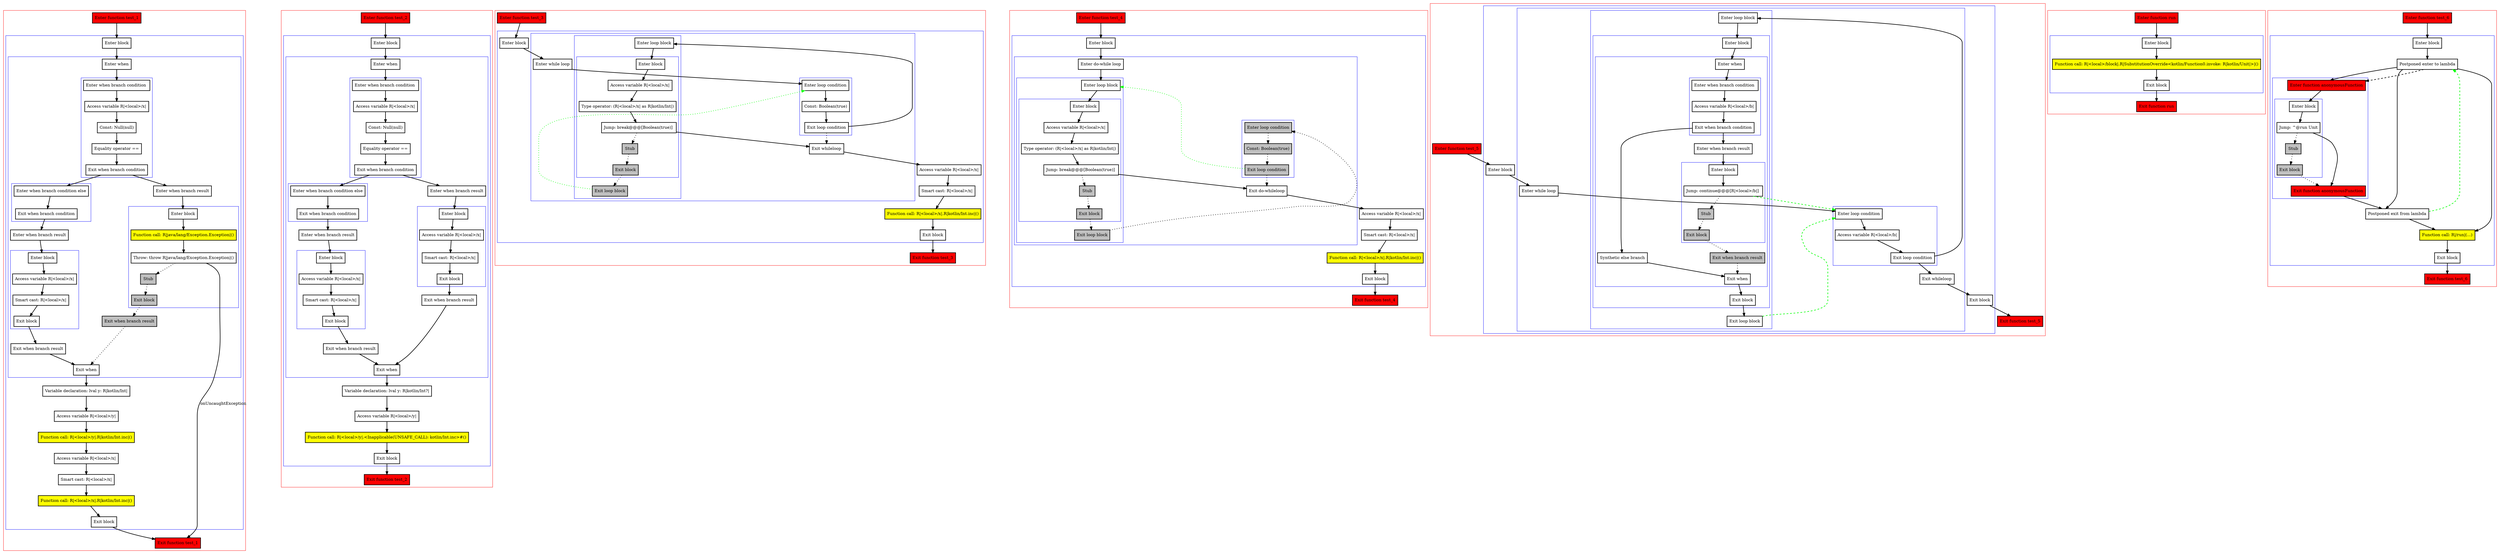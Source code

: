 digraph jumps_kt {
    graph [nodesep=3]
    node [shape=box penwidth=2]
    edge [penwidth=2]

    subgraph cluster_0 {
        color=red
        0 [label="Enter function test_1" style="filled" fillcolor=red];
        subgraph cluster_1 {
            color=blue
            1 [label="Enter block"];
            subgraph cluster_2 {
                color=blue
                2 [label="Enter when"];
                subgraph cluster_3 {
                    color=blue
                    3 [label="Enter when branch condition "];
                    4 [label="Access variable R|<local>/x|"];
                    5 [label="Const: Null(null)"];
                    6 [label="Equality operator =="];
                    7 [label="Exit when branch condition"];
                }
                subgraph cluster_4 {
                    color=blue
                    8 [label="Enter when branch condition else"];
                    9 [label="Exit when branch condition"];
                }
                10 [label="Enter when branch result"];
                subgraph cluster_5 {
                    color=blue
                    11 [label="Enter block"];
                    12 [label="Access variable R|<local>/x|"];
                    13 [label="Smart cast: R|<local>/x|"];
                    14 [label="Exit block"];
                }
                15 [label="Exit when branch result"];
                16 [label="Enter when branch result"];
                subgraph cluster_6 {
                    color=blue
                    17 [label="Enter block"];
                    18 [label="Function call: R|java/lang/Exception.Exception|()" style="filled" fillcolor=yellow];
                    19 [label="Throw: throw R|java/lang/Exception.Exception|()"];
                    20 [label="Stub" style="filled" fillcolor=gray];
                    21 [label="Exit block" style="filled" fillcolor=gray];
                }
                22 [label="Exit when branch result" style="filled" fillcolor=gray];
                23 [label="Exit when"];
            }
            24 [label="Variable declaration: lval y: R|kotlin/Int|"];
            25 [label="Access variable R|<local>/y|"];
            26 [label="Function call: R|<local>/y|.R|kotlin/Int.inc|()" style="filled" fillcolor=yellow];
            27 [label="Access variable R|<local>/x|"];
            28 [label="Smart cast: R|<local>/x|"];
            29 [label="Function call: R|<local>/x|.R|kotlin/Int.inc|()" style="filled" fillcolor=yellow];
            30 [label="Exit block"];
        }
        31 [label="Exit function test_1" style="filled" fillcolor=red];
    }
    0 -> {1};
    1 -> {2};
    2 -> {3};
    3 -> {4};
    4 -> {5};
    5 -> {6};
    6 -> {7};
    7 -> {16 8};
    8 -> {9};
    9 -> {10};
    10 -> {11};
    11 -> {12};
    12 -> {13};
    13 -> {14};
    14 -> {15};
    15 -> {23};
    16 -> {17};
    17 -> {18};
    18 -> {19};
    19 -> {31}    [label=onUncaughtException];
    19 -> {20} [style=dotted];
    20 -> {21} [style=dotted];
    21 -> {22} [style=dotted];
    22 -> {23} [style=dotted];
    23 -> {24};
    24 -> {25};
    25 -> {26};
    26 -> {27};
    27 -> {28};
    28 -> {29};
    29 -> {30};
    30 -> {31};

    subgraph cluster_7 {
        color=red
        32 [label="Enter function test_2" style="filled" fillcolor=red];
        subgraph cluster_8 {
            color=blue
            33 [label="Enter block"];
            subgraph cluster_9 {
                color=blue
                34 [label="Enter when"];
                subgraph cluster_10 {
                    color=blue
                    35 [label="Enter when branch condition "];
                    36 [label="Access variable R|<local>/x|"];
                    37 [label="Const: Null(null)"];
                    38 [label="Equality operator =="];
                    39 [label="Exit when branch condition"];
                }
                subgraph cluster_11 {
                    color=blue
                    40 [label="Enter when branch condition else"];
                    41 [label="Exit when branch condition"];
                }
                42 [label="Enter when branch result"];
                subgraph cluster_12 {
                    color=blue
                    43 [label="Enter block"];
                    44 [label="Access variable R|<local>/x|"];
                    45 [label="Smart cast: R|<local>/x|"];
                    46 [label="Exit block"];
                }
                47 [label="Exit when branch result"];
                48 [label="Enter when branch result"];
                subgraph cluster_13 {
                    color=blue
                    49 [label="Enter block"];
                    50 [label="Access variable R|<local>/x|"];
                    51 [label="Smart cast: R|<local>/x|"];
                    52 [label="Exit block"];
                }
                53 [label="Exit when branch result"];
                54 [label="Exit when"];
            }
            55 [label="Variable declaration: lval y: R|kotlin/Int?|"];
            56 [label="Access variable R|<local>/y|"];
            57 [label="Function call: R|<local>/y|.<Inapplicable(UNSAFE_CALL): kotlin/Int.inc>#()" style="filled" fillcolor=yellow];
            58 [label="Exit block"];
        }
        59 [label="Exit function test_2" style="filled" fillcolor=red];
    }
    32 -> {33};
    33 -> {34};
    34 -> {35};
    35 -> {36};
    36 -> {37};
    37 -> {38};
    38 -> {39};
    39 -> {48 40};
    40 -> {41};
    41 -> {42};
    42 -> {43};
    43 -> {44};
    44 -> {45};
    45 -> {46};
    46 -> {47};
    47 -> {54};
    48 -> {49};
    49 -> {50};
    50 -> {51};
    51 -> {52};
    52 -> {53};
    53 -> {54};
    54 -> {55};
    55 -> {56};
    56 -> {57};
    57 -> {58};
    58 -> {59};

    subgraph cluster_14 {
        color=red
        60 [label="Enter function test_3" style="filled" fillcolor=red];
        subgraph cluster_15 {
            color=blue
            61 [label="Enter block"];
            subgraph cluster_16 {
                color=blue
                62 [label="Enter while loop"];
                subgraph cluster_17 {
                    color=blue
                    63 [label="Enter loop condition"];
                    64 [label="Const: Boolean(true)"];
                    65 [label="Exit loop condition"];
                }
                subgraph cluster_18 {
                    color=blue
                    66 [label="Enter loop block"];
                    subgraph cluster_19 {
                        color=blue
                        67 [label="Enter block"];
                        68 [label="Access variable R|<local>/x|"];
                        69 [label="Type operator: (R|<local>/x| as R|kotlin/Int|)"];
                        70 [label="Jump: break@@@[Boolean(true)] "];
                        71 [label="Stub" style="filled" fillcolor=gray];
                        72 [label="Exit block" style="filled" fillcolor=gray];
                    }
                    73 [label="Exit loop block" style="filled" fillcolor=gray];
                }
                74 [label="Exit whileloop"];
            }
            75 [label="Access variable R|<local>/x|"];
            76 [label="Smart cast: R|<local>/x|"];
            77 [label="Function call: R|<local>/x|.R|kotlin/Int.inc|()" style="filled" fillcolor=yellow];
            78 [label="Exit block"];
        }
        79 [label="Exit function test_3" style="filled" fillcolor=red];
    }
    60 -> {61};
    61 -> {62};
    62 -> {63};
    63 -> {64};
    64 -> {65};
    65 -> {66};
    65 -> {74} [style=dotted];
    66 -> {67};
    67 -> {68};
    68 -> {69};
    69 -> {70};
    70 -> {74};
    70 -> {71} [style=dotted];
    71 -> {72} [style=dotted];
    72 -> {73} [style=dotted];
    73 -> {63} [color=green style=dotted];
    74 -> {75};
    75 -> {76};
    76 -> {77};
    77 -> {78};
    78 -> {79};

    subgraph cluster_20 {
        color=red
        80 [label="Enter function test_4" style="filled" fillcolor=red];
        subgraph cluster_21 {
            color=blue
            81 [label="Enter block"];
            subgraph cluster_22 {
                color=blue
                82 [label="Enter do-while loop"];
                subgraph cluster_23 {
                    color=blue
                    83 [label="Enter loop block"];
                    subgraph cluster_24 {
                        color=blue
                        84 [label="Enter block"];
                        85 [label="Access variable R|<local>/x|"];
                        86 [label="Type operator: (R|<local>/x| as R|kotlin/Int|)"];
                        87 [label="Jump: break@@@[Boolean(true)] "];
                        88 [label="Stub" style="filled" fillcolor=gray];
                        89 [label="Exit block" style="filled" fillcolor=gray];
                    }
                    90 [label="Exit loop block" style="filled" fillcolor=gray];
                }
                subgraph cluster_25 {
                    color=blue
                    91 [label="Enter loop condition" style="filled" fillcolor=gray];
                    92 [label="Const: Boolean(true)" style="filled" fillcolor=gray];
                    93 [label="Exit loop condition" style="filled" fillcolor=gray];
                }
                94 [label="Exit do-whileloop"];
            }
            95 [label="Access variable R|<local>/x|"];
            96 [label="Smart cast: R|<local>/x|"];
            97 [label="Function call: R|<local>/x|.R|kotlin/Int.inc|()" style="filled" fillcolor=yellow];
            98 [label="Exit block"];
        }
        99 [label="Exit function test_4" style="filled" fillcolor=red];
    }
    80 -> {81};
    81 -> {82};
    82 -> {83};
    83 -> {84};
    84 -> {85};
    85 -> {86};
    86 -> {87};
    87 -> {94};
    87 -> {88} [style=dotted];
    88 -> {89} [style=dotted];
    89 -> {90} [style=dotted];
    90 -> {91} [style=dotted];
    91 -> {92} [style=dotted];
    92 -> {93} [style=dotted];
    93 -> {94} [style=dotted];
    93 -> {83} [color=green style=dotted];
    94 -> {95};
    95 -> {96};
    96 -> {97};
    97 -> {98};
    98 -> {99};

    subgraph cluster_26 {
        color=red
        100 [label="Enter function test_5" style="filled" fillcolor=red];
        subgraph cluster_27 {
            color=blue
            101 [label="Enter block"];
            subgraph cluster_28 {
                color=blue
                102 [label="Enter while loop"];
                subgraph cluster_29 {
                    color=blue
                    103 [label="Enter loop condition"];
                    104 [label="Access variable R|<local>/b|"];
                    105 [label="Exit loop condition"];
                }
                subgraph cluster_30 {
                    color=blue
                    106 [label="Enter loop block"];
                    subgraph cluster_31 {
                        color=blue
                        107 [label="Enter block"];
                        subgraph cluster_32 {
                            color=blue
                            108 [label="Enter when"];
                            subgraph cluster_33 {
                                color=blue
                                109 [label="Enter when branch condition "];
                                110 [label="Access variable R|<local>/b|"];
                                111 [label="Exit when branch condition"];
                            }
                            112 [label="Synthetic else branch"];
                            113 [label="Enter when branch result"];
                            subgraph cluster_34 {
                                color=blue
                                114 [label="Enter block"];
                                115 [label="Jump: continue@@@[R|<local>/b|] "];
                                116 [label="Stub" style="filled" fillcolor=gray];
                                117 [label="Exit block" style="filled" fillcolor=gray];
                            }
                            118 [label="Exit when branch result" style="filled" fillcolor=gray];
                            119 [label="Exit when"];
                        }
                        120 [label="Exit block"];
                    }
                    121 [label="Exit loop block"];
                }
                122 [label="Exit whileloop"];
            }
            123 [label="Exit block"];
        }
        124 [label="Exit function test_5" style="filled" fillcolor=red];
    }
    100 -> {101};
    101 -> {102};
    102 -> {103};
    103 -> {104};
    104 -> {105};
    105 -> {122 106};
    106 -> {107};
    107 -> {108};
    108 -> {109};
    109 -> {110};
    110 -> {111};
    111 -> {113 112};
    112 -> {119};
    113 -> {114};
    114 -> {115};
    115 -> {116} [style=dotted];
    115 -> {103} [color=green style=dashed];
    116 -> {117} [style=dotted];
    117 -> {118} [style=dotted];
    118 -> {119} [style=dotted];
    119 -> {120};
    120 -> {121};
    121 -> {103} [color=green style=dashed];
    122 -> {123};
    123 -> {124};

    subgraph cluster_35 {
        color=red
        125 [label="Enter function run" style="filled" fillcolor=red];
        subgraph cluster_36 {
            color=blue
            126 [label="Enter block"];
            127 [label="Function call: R|<local>/block|.R|SubstitutionOverride<kotlin/Function0.invoke: R|kotlin/Unit|>|()" style="filled" fillcolor=yellow];
            128 [label="Exit block"];
        }
        129 [label="Exit function run" style="filled" fillcolor=red];
    }
    125 -> {126};
    126 -> {127};
    127 -> {128};
    128 -> {129};

    subgraph cluster_37 {
        color=red
        130 [label="Enter function test_6" style="filled" fillcolor=red];
        subgraph cluster_38 {
            color=blue
            131 [label="Enter block"];
            132 [label="Postponed enter to lambda"];
            subgraph cluster_39 {
                color=blue
                137 [label="Enter function anonymousFunction" style="filled" fillcolor=red];
                subgraph cluster_40 {
                    color=blue
                    138 [label="Enter block"];
                    139 [label="Jump: ^@run Unit"];
                    140 [label="Stub" style="filled" fillcolor=gray];
                    141 [label="Exit block" style="filled" fillcolor=gray];
                }
                142 [label="Exit function anonymousFunction" style="filled" fillcolor=red];
            }
            133 [label="Postponed exit from lambda"];
            134 [label="Function call: R|/run|(...)" style="filled" fillcolor=yellow];
            135 [label="Exit block"];
        }
        136 [label="Exit function test_6" style="filled" fillcolor=red];
    }
    130 -> {131};
    131 -> {132};
    132 -> {133 137 134};
    132 -> {137} [style=dashed];
    133 -> {134};
    133 -> {132} [color=green style=dashed];
    134 -> {135};
    135 -> {136};
    137 -> {138};
    138 -> {139};
    139 -> {142};
    139 -> {140} [style=dotted];
    140 -> {141} [style=dotted];
    141 -> {142} [style=dotted];
    142 -> {133};

}
